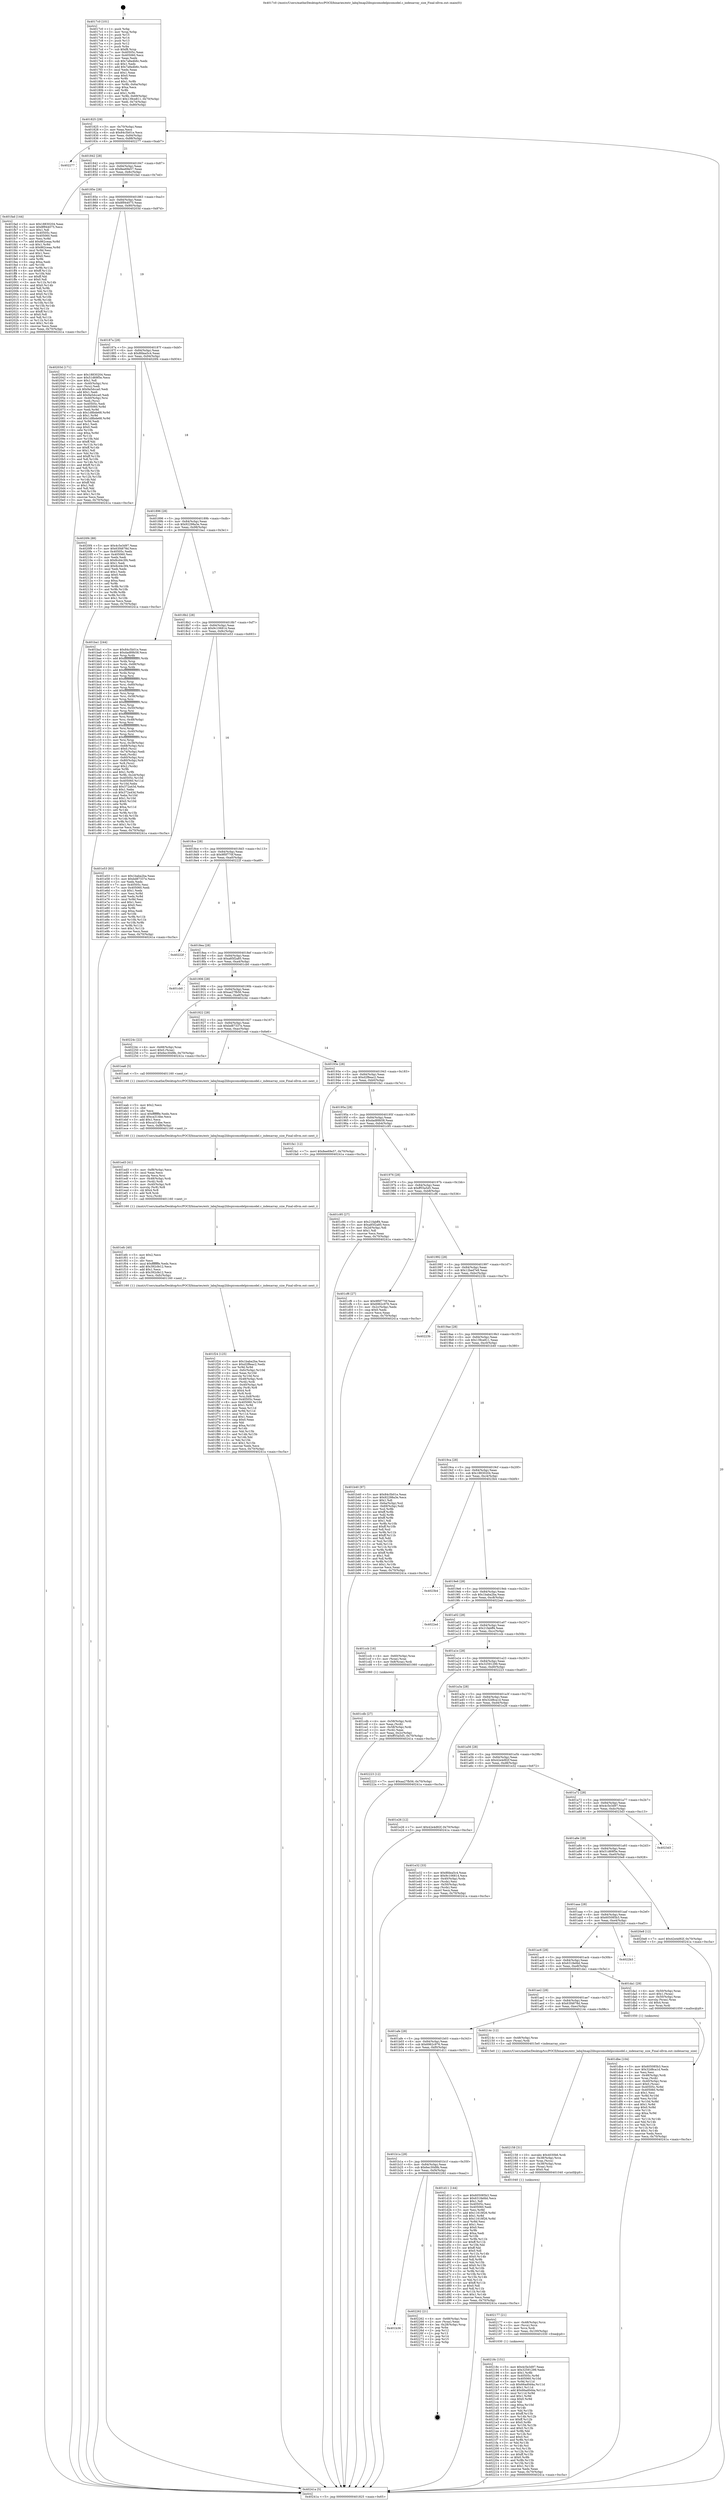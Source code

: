 digraph "0x4017c0" {
  label = "0x4017c0 (/mnt/c/Users/mathe/Desktop/tcc/POCII/binaries/extr_labq3map2libspicomodelpicomodel.c_indexarray_size_Final-ollvm.out::main(0))"
  labelloc = "t"
  node[shape=record]

  Entry [label="",width=0.3,height=0.3,shape=circle,fillcolor=black,style=filled]
  "0x401825" [label="{
     0x401825 [29]\l
     | [instrs]\l
     &nbsp;&nbsp;0x401825 \<+3\>: mov -0x70(%rbp),%eax\l
     &nbsp;&nbsp;0x401828 \<+2\>: mov %eax,%ecx\l
     &nbsp;&nbsp;0x40182a \<+6\>: sub $0x84c5b01e,%ecx\l
     &nbsp;&nbsp;0x401830 \<+6\>: mov %eax,-0x84(%rbp)\l
     &nbsp;&nbsp;0x401836 \<+6\>: mov %ecx,-0x88(%rbp)\l
     &nbsp;&nbsp;0x40183c \<+6\>: je 0000000000402277 \<main+0xab7\>\l
  }"]
  "0x402277" [label="{
     0x402277\l
  }", style=dashed]
  "0x401842" [label="{
     0x401842 [28]\l
     | [instrs]\l
     &nbsp;&nbsp;0x401842 \<+5\>: jmp 0000000000401847 \<main+0x87\>\l
     &nbsp;&nbsp;0x401847 \<+6\>: mov -0x84(%rbp),%eax\l
     &nbsp;&nbsp;0x40184d \<+5\>: sub $0x8ee69e57,%eax\l
     &nbsp;&nbsp;0x401852 \<+6\>: mov %eax,-0x8c(%rbp)\l
     &nbsp;&nbsp;0x401858 \<+6\>: je 0000000000401fad \<main+0x7ed\>\l
  }"]
  Exit [label="",width=0.3,height=0.3,shape=circle,fillcolor=black,style=filled,peripheries=2]
  "0x401fad" [label="{
     0x401fad [144]\l
     | [instrs]\l
     &nbsp;&nbsp;0x401fad \<+5\>: mov $0x18830204,%eax\l
     &nbsp;&nbsp;0x401fb2 \<+5\>: mov $0x8f944075,%ecx\l
     &nbsp;&nbsp;0x401fb7 \<+2\>: mov $0x1,%dl\l
     &nbsp;&nbsp;0x401fb9 \<+7\>: mov 0x40505c,%esi\l
     &nbsp;&nbsp;0x401fc0 \<+7\>: mov 0x405060,%edi\l
     &nbsp;&nbsp;0x401fc7 \<+3\>: mov %esi,%r8d\l
     &nbsp;&nbsp;0x401fca \<+7\>: add $0x862ceaa,%r8d\l
     &nbsp;&nbsp;0x401fd1 \<+4\>: sub $0x1,%r8d\l
     &nbsp;&nbsp;0x401fd5 \<+7\>: sub $0x862ceaa,%r8d\l
     &nbsp;&nbsp;0x401fdc \<+4\>: imul %r8d,%esi\l
     &nbsp;&nbsp;0x401fe0 \<+3\>: and $0x1,%esi\l
     &nbsp;&nbsp;0x401fe3 \<+3\>: cmp $0x0,%esi\l
     &nbsp;&nbsp;0x401fe6 \<+4\>: sete %r9b\l
     &nbsp;&nbsp;0x401fea \<+3\>: cmp $0xa,%edi\l
     &nbsp;&nbsp;0x401fed \<+4\>: setl %r10b\l
     &nbsp;&nbsp;0x401ff1 \<+3\>: mov %r9b,%r11b\l
     &nbsp;&nbsp;0x401ff4 \<+4\>: xor $0xff,%r11b\l
     &nbsp;&nbsp;0x401ff8 \<+3\>: mov %r10b,%bl\l
     &nbsp;&nbsp;0x401ffb \<+3\>: xor $0xff,%bl\l
     &nbsp;&nbsp;0x401ffe \<+3\>: xor $0x0,%dl\l
     &nbsp;&nbsp;0x402001 \<+3\>: mov %r11b,%r14b\l
     &nbsp;&nbsp;0x402004 \<+4\>: and $0x0,%r14b\l
     &nbsp;&nbsp;0x402008 \<+3\>: and %dl,%r9b\l
     &nbsp;&nbsp;0x40200b \<+3\>: mov %bl,%r15b\l
     &nbsp;&nbsp;0x40200e \<+4\>: and $0x0,%r15b\l
     &nbsp;&nbsp;0x402012 \<+3\>: and %dl,%r10b\l
     &nbsp;&nbsp;0x402015 \<+3\>: or %r9b,%r14b\l
     &nbsp;&nbsp;0x402018 \<+3\>: or %r10b,%r15b\l
     &nbsp;&nbsp;0x40201b \<+3\>: xor %r15b,%r14b\l
     &nbsp;&nbsp;0x40201e \<+3\>: or %bl,%r11b\l
     &nbsp;&nbsp;0x402021 \<+4\>: xor $0xff,%r11b\l
     &nbsp;&nbsp;0x402025 \<+3\>: or $0x0,%dl\l
     &nbsp;&nbsp;0x402028 \<+3\>: and %dl,%r11b\l
     &nbsp;&nbsp;0x40202b \<+3\>: or %r11b,%r14b\l
     &nbsp;&nbsp;0x40202e \<+4\>: test $0x1,%r14b\l
     &nbsp;&nbsp;0x402032 \<+3\>: cmovne %ecx,%eax\l
     &nbsp;&nbsp;0x402035 \<+3\>: mov %eax,-0x70(%rbp)\l
     &nbsp;&nbsp;0x402038 \<+5\>: jmp 000000000040241a \<main+0xc5a\>\l
  }"]
  "0x40185e" [label="{
     0x40185e [28]\l
     | [instrs]\l
     &nbsp;&nbsp;0x40185e \<+5\>: jmp 0000000000401863 \<main+0xa3\>\l
     &nbsp;&nbsp;0x401863 \<+6\>: mov -0x84(%rbp),%eax\l
     &nbsp;&nbsp;0x401869 \<+5\>: sub $0x8f944075,%eax\l
     &nbsp;&nbsp;0x40186e \<+6\>: mov %eax,-0x90(%rbp)\l
     &nbsp;&nbsp;0x401874 \<+6\>: je 000000000040203d \<main+0x87d\>\l
  }"]
  "0x401b36" [label="{
     0x401b36\l
  }", style=dashed]
  "0x40203d" [label="{
     0x40203d [171]\l
     | [instrs]\l
     &nbsp;&nbsp;0x40203d \<+5\>: mov $0x18830204,%eax\l
     &nbsp;&nbsp;0x402042 \<+5\>: mov $0x51d69f5e,%ecx\l
     &nbsp;&nbsp;0x402047 \<+2\>: mov $0x1,%dl\l
     &nbsp;&nbsp;0x402049 \<+4\>: mov -0x40(%rbp),%rsi\l
     &nbsp;&nbsp;0x40204d \<+2\>: mov (%rsi),%edi\l
     &nbsp;&nbsp;0x40204f \<+6\>: sub $0x9a5dcca0,%edi\l
     &nbsp;&nbsp;0x402055 \<+3\>: add $0x1,%edi\l
     &nbsp;&nbsp;0x402058 \<+6\>: add $0x9a5dcca0,%edi\l
     &nbsp;&nbsp;0x40205e \<+4\>: mov -0x40(%rbp),%rsi\l
     &nbsp;&nbsp;0x402062 \<+2\>: mov %edi,(%rsi)\l
     &nbsp;&nbsp;0x402064 \<+7\>: mov 0x40505c,%edi\l
     &nbsp;&nbsp;0x40206b \<+8\>: mov 0x405060,%r8d\l
     &nbsp;&nbsp;0x402073 \<+3\>: mov %edi,%r9d\l
     &nbsp;&nbsp;0x402076 \<+7\>: sub $0x1d8bde68,%r9d\l
     &nbsp;&nbsp;0x40207d \<+4\>: sub $0x1,%r9d\l
     &nbsp;&nbsp;0x402081 \<+7\>: add $0x1d8bde68,%r9d\l
     &nbsp;&nbsp;0x402088 \<+4\>: imul %r9d,%edi\l
     &nbsp;&nbsp;0x40208c \<+3\>: and $0x1,%edi\l
     &nbsp;&nbsp;0x40208f \<+3\>: cmp $0x0,%edi\l
     &nbsp;&nbsp;0x402092 \<+4\>: sete %r10b\l
     &nbsp;&nbsp;0x402096 \<+4\>: cmp $0xa,%r8d\l
     &nbsp;&nbsp;0x40209a \<+4\>: setl %r11b\l
     &nbsp;&nbsp;0x40209e \<+3\>: mov %r10b,%bl\l
     &nbsp;&nbsp;0x4020a1 \<+3\>: xor $0xff,%bl\l
     &nbsp;&nbsp;0x4020a4 \<+3\>: mov %r11b,%r14b\l
     &nbsp;&nbsp;0x4020a7 \<+4\>: xor $0xff,%r14b\l
     &nbsp;&nbsp;0x4020ab \<+3\>: xor $0x1,%dl\l
     &nbsp;&nbsp;0x4020ae \<+3\>: mov %bl,%r15b\l
     &nbsp;&nbsp;0x4020b1 \<+4\>: and $0xff,%r15b\l
     &nbsp;&nbsp;0x4020b5 \<+3\>: and %dl,%r10b\l
     &nbsp;&nbsp;0x4020b8 \<+3\>: mov %r14b,%r12b\l
     &nbsp;&nbsp;0x4020bb \<+4\>: and $0xff,%r12b\l
     &nbsp;&nbsp;0x4020bf \<+3\>: and %dl,%r11b\l
     &nbsp;&nbsp;0x4020c2 \<+3\>: or %r10b,%r15b\l
     &nbsp;&nbsp;0x4020c5 \<+3\>: or %r11b,%r12b\l
     &nbsp;&nbsp;0x4020c8 \<+3\>: xor %r12b,%r15b\l
     &nbsp;&nbsp;0x4020cb \<+3\>: or %r14b,%bl\l
     &nbsp;&nbsp;0x4020ce \<+3\>: xor $0xff,%bl\l
     &nbsp;&nbsp;0x4020d1 \<+3\>: or $0x1,%dl\l
     &nbsp;&nbsp;0x4020d4 \<+2\>: and %dl,%bl\l
     &nbsp;&nbsp;0x4020d6 \<+3\>: or %bl,%r15b\l
     &nbsp;&nbsp;0x4020d9 \<+4\>: test $0x1,%r15b\l
     &nbsp;&nbsp;0x4020dd \<+3\>: cmovne %ecx,%eax\l
     &nbsp;&nbsp;0x4020e0 \<+3\>: mov %eax,-0x70(%rbp)\l
     &nbsp;&nbsp;0x4020e3 \<+5\>: jmp 000000000040241a \<main+0xc5a\>\l
  }"]
  "0x40187a" [label="{
     0x40187a [28]\l
     | [instrs]\l
     &nbsp;&nbsp;0x40187a \<+5\>: jmp 000000000040187f \<main+0xbf\>\l
     &nbsp;&nbsp;0x40187f \<+6\>: mov -0x84(%rbp),%eax\l
     &nbsp;&nbsp;0x401885 \<+5\>: sub $0x8fdea5c4,%eax\l
     &nbsp;&nbsp;0x40188a \<+6\>: mov %eax,-0x94(%rbp)\l
     &nbsp;&nbsp;0x401890 \<+6\>: je 00000000004020f4 \<main+0x934\>\l
  }"]
  "0x402262" [label="{
     0x402262 [21]\l
     | [instrs]\l
     &nbsp;&nbsp;0x402262 \<+4\>: mov -0x68(%rbp),%rax\l
     &nbsp;&nbsp;0x402266 \<+2\>: mov (%rax),%eax\l
     &nbsp;&nbsp;0x402268 \<+4\>: lea -0x28(%rbp),%rsp\l
     &nbsp;&nbsp;0x40226c \<+1\>: pop %rbx\l
     &nbsp;&nbsp;0x40226d \<+2\>: pop %r12\l
     &nbsp;&nbsp;0x40226f \<+2\>: pop %r13\l
     &nbsp;&nbsp;0x402271 \<+2\>: pop %r14\l
     &nbsp;&nbsp;0x402273 \<+2\>: pop %r15\l
     &nbsp;&nbsp;0x402275 \<+1\>: pop %rbp\l
     &nbsp;&nbsp;0x402276 \<+1\>: ret\l
  }"]
  "0x4020f4" [label="{
     0x4020f4 [88]\l
     | [instrs]\l
     &nbsp;&nbsp;0x4020f4 \<+5\>: mov $0x4c5e3d97,%eax\l
     &nbsp;&nbsp;0x4020f9 \<+5\>: mov $0x63f4878d,%ecx\l
     &nbsp;&nbsp;0x4020fe \<+7\>: mov 0x40505c,%edx\l
     &nbsp;&nbsp;0x402105 \<+7\>: mov 0x405060,%esi\l
     &nbsp;&nbsp;0x40210c \<+2\>: mov %edx,%edi\l
     &nbsp;&nbsp;0x40210e \<+6\>: sub $0x8cd4c3f4,%edi\l
     &nbsp;&nbsp;0x402114 \<+3\>: sub $0x1,%edi\l
     &nbsp;&nbsp;0x402117 \<+6\>: add $0x8cd4c3f4,%edi\l
     &nbsp;&nbsp;0x40211d \<+3\>: imul %edi,%edx\l
     &nbsp;&nbsp;0x402120 \<+3\>: and $0x1,%edx\l
     &nbsp;&nbsp;0x402123 \<+3\>: cmp $0x0,%edx\l
     &nbsp;&nbsp;0x402126 \<+4\>: sete %r8b\l
     &nbsp;&nbsp;0x40212a \<+3\>: cmp $0xa,%esi\l
     &nbsp;&nbsp;0x40212d \<+4\>: setl %r9b\l
     &nbsp;&nbsp;0x402131 \<+3\>: mov %r8b,%r10b\l
     &nbsp;&nbsp;0x402134 \<+3\>: and %r9b,%r10b\l
     &nbsp;&nbsp;0x402137 \<+3\>: xor %r9b,%r8b\l
     &nbsp;&nbsp;0x40213a \<+3\>: or %r8b,%r10b\l
     &nbsp;&nbsp;0x40213d \<+4\>: test $0x1,%r10b\l
     &nbsp;&nbsp;0x402141 \<+3\>: cmovne %ecx,%eax\l
     &nbsp;&nbsp;0x402144 \<+3\>: mov %eax,-0x70(%rbp)\l
     &nbsp;&nbsp;0x402147 \<+5\>: jmp 000000000040241a \<main+0xc5a\>\l
  }"]
  "0x401896" [label="{
     0x401896 [28]\l
     | [instrs]\l
     &nbsp;&nbsp;0x401896 \<+5\>: jmp 000000000040189b \<main+0xdb\>\l
     &nbsp;&nbsp;0x40189b \<+6\>: mov -0x84(%rbp),%eax\l
     &nbsp;&nbsp;0x4018a1 \<+5\>: sub $0x92298a3e,%eax\l
     &nbsp;&nbsp;0x4018a6 \<+6\>: mov %eax,-0x98(%rbp)\l
     &nbsp;&nbsp;0x4018ac \<+6\>: je 0000000000401ba1 \<main+0x3e1\>\l
  }"]
  "0x40218c" [label="{
     0x40218c [151]\l
     | [instrs]\l
     &nbsp;&nbsp;0x40218c \<+5\>: mov $0x4c5e3d97,%eax\l
     &nbsp;&nbsp;0x402191 \<+5\>: mov $0x32591299,%edx\l
     &nbsp;&nbsp;0x402196 \<+3\>: mov $0x1,%r8b\l
     &nbsp;&nbsp;0x402199 \<+8\>: mov 0x40505c,%r9d\l
     &nbsp;&nbsp;0x4021a1 \<+8\>: mov 0x405060,%r10d\l
     &nbsp;&nbsp;0x4021a9 \<+3\>: mov %r9d,%r11d\l
     &nbsp;&nbsp;0x4021ac \<+7\>: sub $0x66ad0d4a,%r11d\l
     &nbsp;&nbsp;0x4021b3 \<+4\>: sub $0x1,%r11d\l
     &nbsp;&nbsp;0x4021b7 \<+7\>: add $0x66ad0d4a,%r11d\l
     &nbsp;&nbsp;0x4021be \<+4\>: imul %r11d,%r9d\l
     &nbsp;&nbsp;0x4021c2 \<+4\>: and $0x1,%r9d\l
     &nbsp;&nbsp;0x4021c6 \<+4\>: cmp $0x0,%r9d\l
     &nbsp;&nbsp;0x4021ca \<+3\>: sete %bl\l
     &nbsp;&nbsp;0x4021cd \<+4\>: cmp $0xa,%r10d\l
     &nbsp;&nbsp;0x4021d1 \<+4\>: setl %r14b\l
     &nbsp;&nbsp;0x4021d5 \<+3\>: mov %bl,%r15b\l
     &nbsp;&nbsp;0x4021d8 \<+4\>: xor $0xff,%r15b\l
     &nbsp;&nbsp;0x4021dc \<+3\>: mov %r14b,%r12b\l
     &nbsp;&nbsp;0x4021df \<+4\>: xor $0xff,%r12b\l
     &nbsp;&nbsp;0x4021e3 \<+4\>: xor $0x0,%r8b\l
     &nbsp;&nbsp;0x4021e7 \<+3\>: mov %r15b,%r13b\l
     &nbsp;&nbsp;0x4021ea \<+4\>: and $0x0,%r13b\l
     &nbsp;&nbsp;0x4021ee \<+3\>: and %r8b,%bl\l
     &nbsp;&nbsp;0x4021f1 \<+3\>: mov %r12b,%cl\l
     &nbsp;&nbsp;0x4021f4 \<+3\>: and $0x0,%cl\l
     &nbsp;&nbsp;0x4021f7 \<+3\>: and %r8b,%r14b\l
     &nbsp;&nbsp;0x4021fa \<+3\>: or %bl,%r13b\l
     &nbsp;&nbsp;0x4021fd \<+3\>: or %r14b,%cl\l
     &nbsp;&nbsp;0x402200 \<+3\>: xor %cl,%r13b\l
     &nbsp;&nbsp;0x402203 \<+3\>: or %r12b,%r15b\l
     &nbsp;&nbsp;0x402206 \<+4\>: xor $0xff,%r15b\l
     &nbsp;&nbsp;0x40220a \<+4\>: or $0x0,%r8b\l
     &nbsp;&nbsp;0x40220e \<+3\>: and %r8b,%r15b\l
     &nbsp;&nbsp;0x402211 \<+3\>: or %r15b,%r13b\l
     &nbsp;&nbsp;0x402214 \<+4\>: test $0x1,%r13b\l
     &nbsp;&nbsp;0x402218 \<+3\>: cmovne %edx,%eax\l
     &nbsp;&nbsp;0x40221b \<+3\>: mov %eax,-0x70(%rbp)\l
     &nbsp;&nbsp;0x40221e \<+5\>: jmp 000000000040241a \<main+0xc5a\>\l
  }"]
  "0x401ba1" [label="{
     0x401ba1 [244]\l
     | [instrs]\l
     &nbsp;&nbsp;0x401ba1 \<+5\>: mov $0x84c5b01e,%eax\l
     &nbsp;&nbsp;0x401ba6 \<+5\>: mov $0xdad89b58,%ecx\l
     &nbsp;&nbsp;0x401bab \<+3\>: mov %rsp,%rdx\l
     &nbsp;&nbsp;0x401bae \<+4\>: add $0xfffffffffffffff0,%rdx\l
     &nbsp;&nbsp;0x401bb2 \<+3\>: mov %rdx,%rsp\l
     &nbsp;&nbsp;0x401bb5 \<+4\>: mov %rdx,-0x68(%rbp)\l
     &nbsp;&nbsp;0x401bb9 \<+3\>: mov %rsp,%rdx\l
     &nbsp;&nbsp;0x401bbc \<+4\>: add $0xfffffffffffffff0,%rdx\l
     &nbsp;&nbsp;0x401bc0 \<+3\>: mov %rdx,%rsp\l
     &nbsp;&nbsp;0x401bc3 \<+3\>: mov %rsp,%rsi\l
     &nbsp;&nbsp;0x401bc6 \<+4\>: add $0xfffffffffffffff0,%rsi\l
     &nbsp;&nbsp;0x401bca \<+3\>: mov %rsi,%rsp\l
     &nbsp;&nbsp;0x401bcd \<+4\>: mov %rsi,-0x60(%rbp)\l
     &nbsp;&nbsp;0x401bd1 \<+3\>: mov %rsp,%rsi\l
     &nbsp;&nbsp;0x401bd4 \<+4\>: add $0xfffffffffffffff0,%rsi\l
     &nbsp;&nbsp;0x401bd8 \<+3\>: mov %rsi,%rsp\l
     &nbsp;&nbsp;0x401bdb \<+4\>: mov %rsi,-0x58(%rbp)\l
     &nbsp;&nbsp;0x401bdf \<+3\>: mov %rsp,%rsi\l
     &nbsp;&nbsp;0x401be2 \<+4\>: add $0xfffffffffffffff0,%rsi\l
     &nbsp;&nbsp;0x401be6 \<+3\>: mov %rsi,%rsp\l
     &nbsp;&nbsp;0x401be9 \<+4\>: mov %rsi,-0x50(%rbp)\l
     &nbsp;&nbsp;0x401bed \<+3\>: mov %rsp,%rsi\l
     &nbsp;&nbsp;0x401bf0 \<+4\>: add $0xfffffffffffffff0,%rsi\l
     &nbsp;&nbsp;0x401bf4 \<+3\>: mov %rsi,%rsp\l
     &nbsp;&nbsp;0x401bf7 \<+4\>: mov %rsi,-0x48(%rbp)\l
     &nbsp;&nbsp;0x401bfb \<+3\>: mov %rsp,%rsi\l
     &nbsp;&nbsp;0x401bfe \<+4\>: add $0xfffffffffffffff0,%rsi\l
     &nbsp;&nbsp;0x401c02 \<+3\>: mov %rsi,%rsp\l
     &nbsp;&nbsp;0x401c05 \<+4\>: mov %rsi,-0x40(%rbp)\l
     &nbsp;&nbsp;0x401c09 \<+3\>: mov %rsp,%rsi\l
     &nbsp;&nbsp;0x401c0c \<+4\>: add $0xfffffffffffffff0,%rsi\l
     &nbsp;&nbsp;0x401c10 \<+3\>: mov %rsi,%rsp\l
     &nbsp;&nbsp;0x401c13 \<+4\>: mov %rsi,-0x38(%rbp)\l
     &nbsp;&nbsp;0x401c17 \<+4\>: mov -0x68(%rbp),%rsi\l
     &nbsp;&nbsp;0x401c1b \<+6\>: movl $0x0,(%rsi)\l
     &nbsp;&nbsp;0x401c21 \<+3\>: mov -0x74(%rbp),%edi\l
     &nbsp;&nbsp;0x401c24 \<+2\>: mov %edi,(%rdx)\l
     &nbsp;&nbsp;0x401c26 \<+4\>: mov -0x60(%rbp),%rsi\l
     &nbsp;&nbsp;0x401c2a \<+4\>: mov -0x80(%rbp),%r8\l
     &nbsp;&nbsp;0x401c2e \<+3\>: mov %r8,(%rsi)\l
     &nbsp;&nbsp;0x401c31 \<+3\>: cmpl $0x2,(%rdx)\l
     &nbsp;&nbsp;0x401c34 \<+4\>: setne %r9b\l
     &nbsp;&nbsp;0x401c38 \<+4\>: and $0x1,%r9b\l
     &nbsp;&nbsp;0x401c3c \<+4\>: mov %r9b,-0x2d(%rbp)\l
     &nbsp;&nbsp;0x401c40 \<+8\>: mov 0x40505c,%r10d\l
     &nbsp;&nbsp;0x401c48 \<+8\>: mov 0x405060,%r11d\l
     &nbsp;&nbsp;0x401c50 \<+3\>: mov %r10d,%ebx\l
     &nbsp;&nbsp;0x401c53 \<+6\>: add $0x372a43d,%ebx\l
     &nbsp;&nbsp;0x401c59 \<+3\>: sub $0x1,%ebx\l
     &nbsp;&nbsp;0x401c5c \<+6\>: sub $0x372a43d,%ebx\l
     &nbsp;&nbsp;0x401c62 \<+4\>: imul %ebx,%r10d\l
     &nbsp;&nbsp;0x401c66 \<+4\>: and $0x1,%r10d\l
     &nbsp;&nbsp;0x401c6a \<+4\>: cmp $0x0,%r10d\l
     &nbsp;&nbsp;0x401c6e \<+4\>: sete %r9b\l
     &nbsp;&nbsp;0x401c72 \<+4\>: cmp $0xa,%r11d\l
     &nbsp;&nbsp;0x401c76 \<+4\>: setl %r14b\l
     &nbsp;&nbsp;0x401c7a \<+3\>: mov %r9b,%r15b\l
     &nbsp;&nbsp;0x401c7d \<+3\>: and %r14b,%r15b\l
     &nbsp;&nbsp;0x401c80 \<+3\>: xor %r14b,%r9b\l
     &nbsp;&nbsp;0x401c83 \<+3\>: or %r9b,%r15b\l
     &nbsp;&nbsp;0x401c86 \<+4\>: test $0x1,%r15b\l
     &nbsp;&nbsp;0x401c8a \<+3\>: cmovne %ecx,%eax\l
     &nbsp;&nbsp;0x401c8d \<+3\>: mov %eax,-0x70(%rbp)\l
     &nbsp;&nbsp;0x401c90 \<+5\>: jmp 000000000040241a \<main+0xc5a\>\l
  }"]
  "0x4018b2" [label="{
     0x4018b2 [28]\l
     | [instrs]\l
     &nbsp;&nbsp;0x4018b2 \<+5\>: jmp 00000000004018b7 \<main+0xf7\>\l
     &nbsp;&nbsp;0x4018b7 \<+6\>: mov -0x84(%rbp),%eax\l
     &nbsp;&nbsp;0x4018bd \<+5\>: sub $0x9c106814,%eax\l
     &nbsp;&nbsp;0x4018c2 \<+6\>: mov %eax,-0x9c(%rbp)\l
     &nbsp;&nbsp;0x4018c8 \<+6\>: je 0000000000401e53 \<main+0x693\>\l
  }"]
  "0x402177" [label="{
     0x402177 [21]\l
     | [instrs]\l
     &nbsp;&nbsp;0x402177 \<+4\>: mov -0x48(%rbp),%rcx\l
     &nbsp;&nbsp;0x40217b \<+3\>: mov (%rcx),%rcx\l
     &nbsp;&nbsp;0x40217e \<+3\>: mov %rcx,%rdi\l
     &nbsp;&nbsp;0x402181 \<+6\>: mov %eax,-0x100(%rbp)\l
     &nbsp;&nbsp;0x402187 \<+5\>: call 0000000000401030 \<free@plt\>\l
     | [calls]\l
     &nbsp;&nbsp;0x401030 \{1\} (unknown)\l
  }"]
  "0x401e53" [label="{
     0x401e53 [83]\l
     | [instrs]\l
     &nbsp;&nbsp;0x401e53 \<+5\>: mov $0x1baba2ba,%eax\l
     &nbsp;&nbsp;0x401e58 \<+5\>: mov $0xbd87337e,%ecx\l
     &nbsp;&nbsp;0x401e5d \<+2\>: xor %edx,%edx\l
     &nbsp;&nbsp;0x401e5f \<+7\>: mov 0x40505c,%esi\l
     &nbsp;&nbsp;0x401e66 \<+7\>: mov 0x405060,%edi\l
     &nbsp;&nbsp;0x401e6d \<+3\>: sub $0x1,%edx\l
     &nbsp;&nbsp;0x401e70 \<+3\>: mov %esi,%r8d\l
     &nbsp;&nbsp;0x401e73 \<+3\>: add %edx,%r8d\l
     &nbsp;&nbsp;0x401e76 \<+4\>: imul %r8d,%esi\l
     &nbsp;&nbsp;0x401e7a \<+3\>: and $0x1,%esi\l
     &nbsp;&nbsp;0x401e7d \<+3\>: cmp $0x0,%esi\l
     &nbsp;&nbsp;0x401e80 \<+4\>: sete %r9b\l
     &nbsp;&nbsp;0x401e84 \<+3\>: cmp $0xa,%edi\l
     &nbsp;&nbsp;0x401e87 \<+4\>: setl %r10b\l
     &nbsp;&nbsp;0x401e8b \<+3\>: mov %r9b,%r11b\l
     &nbsp;&nbsp;0x401e8e \<+3\>: and %r10b,%r11b\l
     &nbsp;&nbsp;0x401e91 \<+3\>: xor %r10b,%r9b\l
     &nbsp;&nbsp;0x401e94 \<+3\>: or %r9b,%r11b\l
     &nbsp;&nbsp;0x401e97 \<+4\>: test $0x1,%r11b\l
     &nbsp;&nbsp;0x401e9b \<+3\>: cmovne %ecx,%eax\l
     &nbsp;&nbsp;0x401e9e \<+3\>: mov %eax,-0x70(%rbp)\l
     &nbsp;&nbsp;0x401ea1 \<+5\>: jmp 000000000040241a \<main+0xc5a\>\l
  }"]
  "0x4018ce" [label="{
     0x4018ce [28]\l
     | [instrs]\l
     &nbsp;&nbsp;0x4018ce \<+5\>: jmp 00000000004018d3 \<main+0x113\>\l
     &nbsp;&nbsp;0x4018d3 \<+6\>: mov -0x84(%rbp),%eax\l
     &nbsp;&nbsp;0x4018d9 \<+5\>: sub $0x9f0f770f,%eax\l
     &nbsp;&nbsp;0x4018de \<+6\>: mov %eax,-0xa0(%rbp)\l
     &nbsp;&nbsp;0x4018e4 \<+6\>: je 000000000040222f \<main+0xa6f\>\l
  }"]
  "0x402158" [label="{
     0x402158 [31]\l
     | [instrs]\l
     &nbsp;&nbsp;0x402158 \<+10\>: movabs $0x4030b6,%rdi\l
     &nbsp;&nbsp;0x402162 \<+4\>: mov -0x38(%rbp),%rcx\l
     &nbsp;&nbsp;0x402166 \<+3\>: mov %rax,(%rcx)\l
     &nbsp;&nbsp;0x402169 \<+4\>: mov -0x38(%rbp),%rax\l
     &nbsp;&nbsp;0x40216d \<+3\>: mov (%rax),%rsi\l
     &nbsp;&nbsp;0x402170 \<+2\>: mov $0x0,%al\l
     &nbsp;&nbsp;0x402172 \<+5\>: call 0000000000401040 \<printf@plt\>\l
     | [calls]\l
     &nbsp;&nbsp;0x401040 \{1\} (unknown)\l
  }"]
  "0x40222f" [label="{
     0x40222f\l
  }", style=dashed]
  "0x4018ea" [label="{
     0x4018ea [28]\l
     | [instrs]\l
     &nbsp;&nbsp;0x4018ea \<+5\>: jmp 00000000004018ef \<main+0x12f\>\l
     &nbsp;&nbsp;0x4018ef \<+6\>: mov -0x84(%rbp),%eax\l
     &nbsp;&nbsp;0x4018f5 \<+5\>: sub $0xa85f2a85,%eax\l
     &nbsp;&nbsp;0x4018fa \<+6\>: mov %eax,-0xa4(%rbp)\l
     &nbsp;&nbsp;0x401900 \<+6\>: je 0000000000401cb0 \<main+0x4f0\>\l
  }"]
  "0x401f24" [label="{
     0x401f24 [125]\l
     | [instrs]\l
     &nbsp;&nbsp;0x401f24 \<+5\>: mov $0x1baba2ba,%ecx\l
     &nbsp;&nbsp;0x401f29 \<+5\>: mov $0xd2f8eac2,%edx\l
     &nbsp;&nbsp;0x401f2e \<+3\>: xor %r9d,%r9d\l
     &nbsp;&nbsp;0x401f31 \<+7\>: mov -0xfc(%rbp),%r10d\l
     &nbsp;&nbsp;0x401f38 \<+4\>: imul %eax,%r10d\l
     &nbsp;&nbsp;0x401f3c \<+3\>: movslq %r10d,%rsi\l
     &nbsp;&nbsp;0x401f3f \<+4\>: mov -0x48(%rbp),%rdi\l
     &nbsp;&nbsp;0x401f43 \<+3\>: mov (%rdi),%rdi\l
     &nbsp;&nbsp;0x401f46 \<+4\>: mov -0x40(%rbp),%r8\l
     &nbsp;&nbsp;0x401f4a \<+3\>: movslq (%r8),%r8\l
     &nbsp;&nbsp;0x401f4d \<+4\>: shl $0x4,%r8\l
     &nbsp;&nbsp;0x401f51 \<+3\>: add %r8,%rdi\l
     &nbsp;&nbsp;0x401f54 \<+4\>: mov %rsi,0x8(%rdi)\l
     &nbsp;&nbsp;0x401f58 \<+7\>: mov 0x40505c,%eax\l
     &nbsp;&nbsp;0x401f5f \<+8\>: mov 0x405060,%r10d\l
     &nbsp;&nbsp;0x401f67 \<+4\>: sub $0x1,%r9d\l
     &nbsp;&nbsp;0x401f6b \<+3\>: mov %eax,%r11d\l
     &nbsp;&nbsp;0x401f6e \<+3\>: add %r9d,%r11d\l
     &nbsp;&nbsp;0x401f71 \<+4\>: imul %r11d,%eax\l
     &nbsp;&nbsp;0x401f75 \<+3\>: and $0x1,%eax\l
     &nbsp;&nbsp;0x401f78 \<+3\>: cmp $0x0,%eax\l
     &nbsp;&nbsp;0x401f7b \<+3\>: sete %bl\l
     &nbsp;&nbsp;0x401f7e \<+4\>: cmp $0xa,%r10d\l
     &nbsp;&nbsp;0x401f82 \<+4\>: setl %r14b\l
     &nbsp;&nbsp;0x401f86 \<+3\>: mov %bl,%r15b\l
     &nbsp;&nbsp;0x401f89 \<+3\>: and %r14b,%r15b\l
     &nbsp;&nbsp;0x401f8c \<+3\>: xor %r14b,%bl\l
     &nbsp;&nbsp;0x401f8f \<+3\>: or %bl,%r15b\l
     &nbsp;&nbsp;0x401f92 \<+4\>: test $0x1,%r15b\l
     &nbsp;&nbsp;0x401f96 \<+3\>: cmovne %edx,%ecx\l
     &nbsp;&nbsp;0x401f99 \<+3\>: mov %ecx,-0x70(%rbp)\l
     &nbsp;&nbsp;0x401f9c \<+5\>: jmp 000000000040241a \<main+0xc5a\>\l
  }"]
  "0x401cb0" [label="{
     0x401cb0\l
  }", style=dashed]
  "0x401906" [label="{
     0x401906 [28]\l
     | [instrs]\l
     &nbsp;&nbsp;0x401906 \<+5\>: jmp 000000000040190b \<main+0x14b\>\l
     &nbsp;&nbsp;0x40190b \<+6\>: mov -0x84(%rbp),%eax\l
     &nbsp;&nbsp;0x401911 \<+5\>: sub $0xaa27fb56,%eax\l
     &nbsp;&nbsp;0x401916 \<+6\>: mov %eax,-0xa8(%rbp)\l
     &nbsp;&nbsp;0x40191c \<+6\>: je 000000000040224c \<main+0xa8c\>\l
  }"]
  "0x401efc" [label="{
     0x401efc [40]\l
     | [instrs]\l
     &nbsp;&nbsp;0x401efc \<+5\>: mov $0x2,%ecx\l
     &nbsp;&nbsp;0x401f01 \<+1\>: cltd\l
     &nbsp;&nbsp;0x401f02 \<+2\>: idiv %ecx\l
     &nbsp;&nbsp;0x401f04 \<+6\>: imul $0xfffffffe,%edx,%ecx\l
     &nbsp;&nbsp;0x401f0a \<+6\>: add $0x392cfe12,%ecx\l
     &nbsp;&nbsp;0x401f10 \<+3\>: add $0x1,%ecx\l
     &nbsp;&nbsp;0x401f13 \<+6\>: sub $0x392cfe12,%ecx\l
     &nbsp;&nbsp;0x401f19 \<+6\>: mov %ecx,-0xfc(%rbp)\l
     &nbsp;&nbsp;0x401f1f \<+5\>: call 0000000000401160 \<next_i\>\l
     | [calls]\l
     &nbsp;&nbsp;0x401160 \{1\} (/mnt/c/Users/mathe/Desktop/tcc/POCII/binaries/extr_labq3map2libspicomodelpicomodel.c_indexarray_size_Final-ollvm.out::next_i)\l
  }"]
  "0x40224c" [label="{
     0x40224c [22]\l
     | [instrs]\l
     &nbsp;&nbsp;0x40224c \<+4\>: mov -0x68(%rbp),%rax\l
     &nbsp;&nbsp;0x402250 \<+6\>: movl $0x0,(%rax)\l
     &nbsp;&nbsp;0x402256 \<+7\>: movl $0x6ec30d9b,-0x70(%rbp)\l
     &nbsp;&nbsp;0x40225d \<+5\>: jmp 000000000040241a \<main+0xc5a\>\l
  }"]
  "0x401922" [label="{
     0x401922 [28]\l
     | [instrs]\l
     &nbsp;&nbsp;0x401922 \<+5\>: jmp 0000000000401927 \<main+0x167\>\l
     &nbsp;&nbsp;0x401927 \<+6\>: mov -0x84(%rbp),%eax\l
     &nbsp;&nbsp;0x40192d \<+5\>: sub $0xbd87337e,%eax\l
     &nbsp;&nbsp;0x401932 \<+6\>: mov %eax,-0xac(%rbp)\l
     &nbsp;&nbsp;0x401938 \<+6\>: je 0000000000401ea6 \<main+0x6e6\>\l
  }"]
  "0x401ed3" [label="{
     0x401ed3 [41]\l
     | [instrs]\l
     &nbsp;&nbsp;0x401ed3 \<+6\>: mov -0xf8(%rbp),%ecx\l
     &nbsp;&nbsp;0x401ed9 \<+3\>: imul %eax,%ecx\l
     &nbsp;&nbsp;0x401edc \<+3\>: movslq %ecx,%rsi\l
     &nbsp;&nbsp;0x401edf \<+4\>: mov -0x48(%rbp),%rdi\l
     &nbsp;&nbsp;0x401ee3 \<+3\>: mov (%rdi),%rdi\l
     &nbsp;&nbsp;0x401ee6 \<+4\>: mov -0x40(%rbp),%r8\l
     &nbsp;&nbsp;0x401eea \<+3\>: movslq (%r8),%r8\l
     &nbsp;&nbsp;0x401eed \<+4\>: shl $0x4,%r8\l
     &nbsp;&nbsp;0x401ef1 \<+3\>: add %r8,%rdi\l
     &nbsp;&nbsp;0x401ef4 \<+3\>: mov %rsi,(%rdi)\l
     &nbsp;&nbsp;0x401ef7 \<+5\>: call 0000000000401160 \<next_i\>\l
     | [calls]\l
     &nbsp;&nbsp;0x401160 \{1\} (/mnt/c/Users/mathe/Desktop/tcc/POCII/binaries/extr_labq3map2libspicomodelpicomodel.c_indexarray_size_Final-ollvm.out::next_i)\l
  }"]
  "0x401ea6" [label="{
     0x401ea6 [5]\l
     | [instrs]\l
     &nbsp;&nbsp;0x401ea6 \<+5\>: call 0000000000401160 \<next_i\>\l
     | [calls]\l
     &nbsp;&nbsp;0x401160 \{1\} (/mnt/c/Users/mathe/Desktop/tcc/POCII/binaries/extr_labq3map2libspicomodelpicomodel.c_indexarray_size_Final-ollvm.out::next_i)\l
  }"]
  "0x40193e" [label="{
     0x40193e [28]\l
     | [instrs]\l
     &nbsp;&nbsp;0x40193e \<+5\>: jmp 0000000000401943 \<main+0x183\>\l
     &nbsp;&nbsp;0x401943 \<+6\>: mov -0x84(%rbp),%eax\l
     &nbsp;&nbsp;0x401949 \<+5\>: sub $0xd2f8eac2,%eax\l
     &nbsp;&nbsp;0x40194e \<+6\>: mov %eax,-0xb0(%rbp)\l
     &nbsp;&nbsp;0x401954 \<+6\>: je 0000000000401fa1 \<main+0x7e1\>\l
  }"]
  "0x401eab" [label="{
     0x401eab [40]\l
     | [instrs]\l
     &nbsp;&nbsp;0x401eab \<+5\>: mov $0x2,%ecx\l
     &nbsp;&nbsp;0x401eb0 \<+1\>: cltd\l
     &nbsp;&nbsp;0x401eb1 \<+2\>: idiv %ecx\l
     &nbsp;&nbsp;0x401eb3 \<+6\>: imul $0xfffffffe,%edx,%ecx\l
     &nbsp;&nbsp;0x401eb9 \<+6\>: add $0xca314be,%ecx\l
     &nbsp;&nbsp;0x401ebf \<+3\>: add $0x1,%ecx\l
     &nbsp;&nbsp;0x401ec2 \<+6\>: sub $0xca314be,%ecx\l
     &nbsp;&nbsp;0x401ec8 \<+6\>: mov %ecx,-0xf8(%rbp)\l
     &nbsp;&nbsp;0x401ece \<+5\>: call 0000000000401160 \<next_i\>\l
     | [calls]\l
     &nbsp;&nbsp;0x401160 \{1\} (/mnt/c/Users/mathe/Desktop/tcc/POCII/binaries/extr_labq3map2libspicomodelpicomodel.c_indexarray_size_Final-ollvm.out::next_i)\l
  }"]
  "0x401fa1" [label="{
     0x401fa1 [12]\l
     | [instrs]\l
     &nbsp;&nbsp;0x401fa1 \<+7\>: movl $0x8ee69e57,-0x70(%rbp)\l
     &nbsp;&nbsp;0x401fa8 \<+5\>: jmp 000000000040241a \<main+0xc5a\>\l
  }"]
  "0x40195a" [label="{
     0x40195a [28]\l
     | [instrs]\l
     &nbsp;&nbsp;0x40195a \<+5\>: jmp 000000000040195f \<main+0x19f\>\l
     &nbsp;&nbsp;0x40195f \<+6\>: mov -0x84(%rbp),%eax\l
     &nbsp;&nbsp;0x401965 \<+5\>: sub $0xdad89b58,%eax\l
     &nbsp;&nbsp;0x40196a \<+6\>: mov %eax,-0xb4(%rbp)\l
     &nbsp;&nbsp;0x401970 \<+6\>: je 0000000000401c95 \<main+0x4d5\>\l
  }"]
  "0x401dbe" [label="{
     0x401dbe [104]\l
     | [instrs]\l
     &nbsp;&nbsp;0x401dbe \<+5\>: mov $0x605085b3,%ecx\l
     &nbsp;&nbsp;0x401dc3 \<+5\>: mov $0x32d8ca1d,%edx\l
     &nbsp;&nbsp;0x401dc8 \<+2\>: xor %esi,%esi\l
     &nbsp;&nbsp;0x401dca \<+4\>: mov -0x48(%rbp),%rdi\l
     &nbsp;&nbsp;0x401dce \<+3\>: mov %rax,(%rdi)\l
     &nbsp;&nbsp;0x401dd1 \<+4\>: mov -0x40(%rbp),%rax\l
     &nbsp;&nbsp;0x401dd5 \<+6\>: movl $0x0,(%rax)\l
     &nbsp;&nbsp;0x401ddb \<+8\>: mov 0x40505c,%r8d\l
     &nbsp;&nbsp;0x401de3 \<+8\>: mov 0x405060,%r9d\l
     &nbsp;&nbsp;0x401deb \<+3\>: sub $0x1,%esi\l
     &nbsp;&nbsp;0x401dee \<+3\>: mov %r8d,%r10d\l
     &nbsp;&nbsp;0x401df1 \<+3\>: add %esi,%r10d\l
     &nbsp;&nbsp;0x401df4 \<+4\>: imul %r10d,%r8d\l
     &nbsp;&nbsp;0x401df8 \<+4\>: and $0x1,%r8d\l
     &nbsp;&nbsp;0x401dfc \<+4\>: cmp $0x0,%r8d\l
     &nbsp;&nbsp;0x401e00 \<+4\>: sete %r11b\l
     &nbsp;&nbsp;0x401e04 \<+4\>: cmp $0xa,%r9d\l
     &nbsp;&nbsp;0x401e08 \<+3\>: setl %bl\l
     &nbsp;&nbsp;0x401e0b \<+3\>: mov %r11b,%r14b\l
     &nbsp;&nbsp;0x401e0e \<+3\>: and %bl,%r14b\l
     &nbsp;&nbsp;0x401e11 \<+3\>: xor %bl,%r11b\l
     &nbsp;&nbsp;0x401e14 \<+3\>: or %r11b,%r14b\l
     &nbsp;&nbsp;0x401e17 \<+4\>: test $0x1,%r14b\l
     &nbsp;&nbsp;0x401e1b \<+3\>: cmovne %edx,%ecx\l
     &nbsp;&nbsp;0x401e1e \<+3\>: mov %ecx,-0x70(%rbp)\l
     &nbsp;&nbsp;0x401e21 \<+5\>: jmp 000000000040241a \<main+0xc5a\>\l
  }"]
  "0x401c95" [label="{
     0x401c95 [27]\l
     | [instrs]\l
     &nbsp;&nbsp;0x401c95 \<+5\>: mov $0x21fabff4,%eax\l
     &nbsp;&nbsp;0x401c9a \<+5\>: mov $0xa85f2a85,%ecx\l
     &nbsp;&nbsp;0x401c9f \<+3\>: mov -0x2d(%rbp),%dl\l
     &nbsp;&nbsp;0x401ca2 \<+3\>: test $0x1,%dl\l
     &nbsp;&nbsp;0x401ca5 \<+3\>: cmovne %ecx,%eax\l
     &nbsp;&nbsp;0x401ca8 \<+3\>: mov %eax,-0x70(%rbp)\l
     &nbsp;&nbsp;0x401cab \<+5\>: jmp 000000000040241a \<main+0xc5a\>\l
  }"]
  "0x401976" [label="{
     0x401976 [28]\l
     | [instrs]\l
     &nbsp;&nbsp;0x401976 \<+5\>: jmp 000000000040197b \<main+0x1bb\>\l
     &nbsp;&nbsp;0x40197b \<+6\>: mov -0x84(%rbp),%eax\l
     &nbsp;&nbsp;0x401981 \<+5\>: sub $0xff55a5d5,%eax\l
     &nbsp;&nbsp;0x401986 \<+6\>: mov %eax,-0xb8(%rbp)\l
     &nbsp;&nbsp;0x40198c \<+6\>: je 0000000000401cf6 \<main+0x536\>\l
  }"]
  "0x401b1a" [label="{
     0x401b1a [28]\l
     | [instrs]\l
     &nbsp;&nbsp;0x401b1a \<+5\>: jmp 0000000000401b1f \<main+0x35f\>\l
     &nbsp;&nbsp;0x401b1f \<+6\>: mov -0x84(%rbp),%eax\l
     &nbsp;&nbsp;0x401b25 \<+5\>: sub $0x6ec30d9b,%eax\l
     &nbsp;&nbsp;0x401b2a \<+6\>: mov %eax,-0xf4(%rbp)\l
     &nbsp;&nbsp;0x401b30 \<+6\>: je 0000000000402262 \<main+0xaa2\>\l
  }"]
  "0x401cf6" [label="{
     0x401cf6 [27]\l
     | [instrs]\l
     &nbsp;&nbsp;0x401cf6 \<+5\>: mov $0x9f0f770f,%eax\l
     &nbsp;&nbsp;0x401cfb \<+5\>: mov $0x6962c976,%ecx\l
     &nbsp;&nbsp;0x401d00 \<+3\>: mov -0x2c(%rbp),%edx\l
     &nbsp;&nbsp;0x401d03 \<+3\>: cmp $0x0,%edx\l
     &nbsp;&nbsp;0x401d06 \<+3\>: cmove %ecx,%eax\l
     &nbsp;&nbsp;0x401d09 \<+3\>: mov %eax,-0x70(%rbp)\l
     &nbsp;&nbsp;0x401d0c \<+5\>: jmp 000000000040241a \<main+0xc5a\>\l
  }"]
  "0x401992" [label="{
     0x401992 [28]\l
     | [instrs]\l
     &nbsp;&nbsp;0x401992 \<+5\>: jmp 0000000000401997 \<main+0x1d7\>\l
     &nbsp;&nbsp;0x401997 \<+6\>: mov -0x84(%rbp),%eax\l
     &nbsp;&nbsp;0x40199d \<+5\>: sub $0x12bed7e9,%eax\l
     &nbsp;&nbsp;0x4019a2 \<+6\>: mov %eax,-0xbc(%rbp)\l
     &nbsp;&nbsp;0x4019a8 \<+6\>: je 000000000040223b \<main+0xa7b\>\l
  }"]
  "0x401d11" [label="{
     0x401d11 [144]\l
     | [instrs]\l
     &nbsp;&nbsp;0x401d11 \<+5\>: mov $0x605085b3,%eax\l
     &nbsp;&nbsp;0x401d16 \<+5\>: mov $0x6318efdd,%ecx\l
     &nbsp;&nbsp;0x401d1b \<+2\>: mov $0x1,%dl\l
     &nbsp;&nbsp;0x401d1d \<+7\>: mov 0x40505c,%esi\l
     &nbsp;&nbsp;0x401d24 \<+7\>: mov 0x405060,%edi\l
     &nbsp;&nbsp;0x401d2b \<+3\>: mov %esi,%r8d\l
     &nbsp;&nbsp;0x401d2e \<+7\>: add $0x11618f26,%r8d\l
     &nbsp;&nbsp;0x401d35 \<+4\>: sub $0x1,%r8d\l
     &nbsp;&nbsp;0x401d39 \<+7\>: sub $0x11618f26,%r8d\l
     &nbsp;&nbsp;0x401d40 \<+4\>: imul %r8d,%esi\l
     &nbsp;&nbsp;0x401d44 \<+3\>: and $0x1,%esi\l
     &nbsp;&nbsp;0x401d47 \<+3\>: cmp $0x0,%esi\l
     &nbsp;&nbsp;0x401d4a \<+4\>: sete %r9b\l
     &nbsp;&nbsp;0x401d4e \<+3\>: cmp $0xa,%edi\l
     &nbsp;&nbsp;0x401d51 \<+4\>: setl %r10b\l
     &nbsp;&nbsp;0x401d55 \<+3\>: mov %r9b,%r11b\l
     &nbsp;&nbsp;0x401d58 \<+4\>: xor $0xff,%r11b\l
     &nbsp;&nbsp;0x401d5c \<+3\>: mov %r10b,%bl\l
     &nbsp;&nbsp;0x401d5f \<+3\>: xor $0xff,%bl\l
     &nbsp;&nbsp;0x401d62 \<+3\>: xor $0x0,%dl\l
     &nbsp;&nbsp;0x401d65 \<+3\>: mov %r11b,%r14b\l
     &nbsp;&nbsp;0x401d68 \<+4\>: and $0x0,%r14b\l
     &nbsp;&nbsp;0x401d6c \<+3\>: and %dl,%r9b\l
     &nbsp;&nbsp;0x401d6f \<+3\>: mov %bl,%r15b\l
     &nbsp;&nbsp;0x401d72 \<+4\>: and $0x0,%r15b\l
     &nbsp;&nbsp;0x401d76 \<+3\>: and %dl,%r10b\l
     &nbsp;&nbsp;0x401d79 \<+3\>: or %r9b,%r14b\l
     &nbsp;&nbsp;0x401d7c \<+3\>: or %r10b,%r15b\l
     &nbsp;&nbsp;0x401d7f \<+3\>: xor %r15b,%r14b\l
     &nbsp;&nbsp;0x401d82 \<+3\>: or %bl,%r11b\l
     &nbsp;&nbsp;0x401d85 \<+4\>: xor $0xff,%r11b\l
     &nbsp;&nbsp;0x401d89 \<+3\>: or $0x0,%dl\l
     &nbsp;&nbsp;0x401d8c \<+3\>: and %dl,%r11b\l
     &nbsp;&nbsp;0x401d8f \<+3\>: or %r11b,%r14b\l
     &nbsp;&nbsp;0x401d92 \<+4\>: test $0x1,%r14b\l
     &nbsp;&nbsp;0x401d96 \<+3\>: cmovne %ecx,%eax\l
     &nbsp;&nbsp;0x401d99 \<+3\>: mov %eax,-0x70(%rbp)\l
     &nbsp;&nbsp;0x401d9c \<+5\>: jmp 000000000040241a \<main+0xc5a\>\l
  }"]
  "0x40223b" [label="{
     0x40223b\l
  }", style=dashed]
  "0x4019ae" [label="{
     0x4019ae [28]\l
     | [instrs]\l
     &nbsp;&nbsp;0x4019ae \<+5\>: jmp 00000000004019b3 \<main+0x1f3\>\l
     &nbsp;&nbsp;0x4019b3 \<+6\>: mov -0x84(%rbp),%eax\l
     &nbsp;&nbsp;0x4019b9 \<+5\>: sub $0x139ce811,%eax\l
     &nbsp;&nbsp;0x4019be \<+6\>: mov %eax,-0xc0(%rbp)\l
     &nbsp;&nbsp;0x4019c4 \<+6\>: je 0000000000401b40 \<main+0x380\>\l
  }"]
  "0x401afe" [label="{
     0x401afe [28]\l
     | [instrs]\l
     &nbsp;&nbsp;0x401afe \<+5\>: jmp 0000000000401b03 \<main+0x343\>\l
     &nbsp;&nbsp;0x401b03 \<+6\>: mov -0x84(%rbp),%eax\l
     &nbsp;&nbsp;0x401b09 \<+5\>: sub $0x6962c976,%eax\l
     &nbsp;&nbsp;0x401b0e \<+6\>: mov %eax,-0xf0(%rbp)\l
     &nbsp;&nbsp;0x401b14 \<+6\>: je 0000000000401d11 \<main+0x551\>\l
  }"]
  "0x401b40" [label="{
     0x401b40 [97]\l
     | [instrs]\l
     &nbsp;&nbsp;0x401b40 \<+5\>: mov $0x84c5b01e,%eax\l
     &nbsp;&nbsp;0x401b45 \<+5\>: mov $0x92298a3e,%ecx\l
     &nbsp;&nbsp;0x401b4a \<+2\>: mov $0x1,%dl\l
     &nbsp;&nbsp;0x401b4c \<+4\>: mov -0x6a(%rbp),%sil\l
     &nbsp;&nbsp;0x401b50 \<+4\>: mov -0x69(%rbp),%dil\l
     &nbsp;&nbsp;0x401b54 \<+3\>: mov %sil,%r8b\l
     &nbsp;&nbsp;0x401b57 \<+4\>: xor $0xff,%r8b\l
     &nbsp;&nbsp;0x401b5b \<+3\>: mov %dil,%r9b\l
     &nbsp;&nbsp;0x401b5e \<+4\>: xor $0xff,%r9b\l
     &nbsp;&nbsp;0x401b62 \<+3\>: xor $0x1,%dl\l
     &nbsp;&nbsp;0x401b65 \<+3\>: mov %r8b,%r10b\l
     &nbsp;&nbsp;0x401b68 \<+4\>: and $0xff,%r10b\l
     &nbsp;&nbsp;0x401b6c \<+3\>: and %dl,%sil\l
     &nbsp;&nbsp;0x401b6f \<+3\>: mov %r9b,%r11b\l
     &nbsp;&nbsp;0x401b72 \<+4\>: and $0xff,%r11b\l
     &nbsp;&nbsp;0x401b76 \<+3\>: and %dl,%dil\l
     &nbsp;&nbsp;0x401b79 \<+3\>: or %sil,%r10b\l
     &nbsp;&nbsp;0x401b7c \<+3\>: or %dil,%r11b\l
     &nbsp;&nbsp;0x401b7f \<+3\>: xor %r11b,%r10b\l
     &nbsp;&nbsp;0x401b82 \<+3\>: or %r9b,%r8b\l
     &nbsp;&nbsp;0x401b85 \<+4\>: xor $0xff,%r8b\l
     &nbsp;&nbsp;0x401b89 \<+3\>: or $0x1,%dl\l
     &nbsp;&nbsp;0x401b8c \<+3\>: and %dl,%r8b\l
     &nbsp;&nbsp;0x401b8f \<+3\>: or %r8b,%r10b\l
     &nbsp;&nbsp;0x401b92 \<+4\>: test $0x1,%r10b\l
     &nbsp;&nbsp;0x401b96 \<+3\>: cmovne %ecx,%eax\l
     &nbsp;&nbsp;0x401b99 \<+3\>: mov %eax,-0x70(%rbp)\l
     &nbsp;&nbsp;0x401b9c \<+5\>: jmp 000000000040241a \<main+0xc5a\>\l
  }"]
  "0x4019ca" [label="{
     0x4019ca [28]\l
     | [instrs]\l
     &nbsp;&nbsp;0x4019ca \<+5\>: jmp 00000000004019cf \<main+0x20f\>\l
     &nbsp;&nbsp;0x4019cf \<+6\>: mov -0x84(%rbp),%eax\l
     &nbsp;&nbsp;0x4019d5 \<+5\>: sub $0x18830204,%eax\l
     &nbsp;&nbsp;0x4019da \<+6\>: mov %eax,-0xc4(%rbp)\l
     &nbsp;&nbsp;0x4019e0 \<+6\>: je 00000000004023b4 \<main+0xbf4\>\l
  }"]
  "0x40241a" [label="{
     0x40241a [5]\l
     | [instrs]\l
     &nbsp;&nbsp;0x40241a \<+5\>: jmp 0000000000401825 \<main+0x65\>\l
  }"]
  "0x4017c0" [label="{
     0x4017c0 [101]\l
     | [instrs]\l
     &nbsp;&nbsp;0x4017c0 \<+1\>: push %rbp\l
     &nbsp;&nbsp;0x4017c1 \<+3\>: mov %rsp,%rbp\l
     &nbsp;&nbsp;0x4017c4 \<+2\>: push %r15\l
     &nbsp;&nbsp;0x4017c6 \<+2\>: push %r14\l
     &nbsp;&nbsp;0x4017c8 \<+2\>: push %r13\l
     &nbsp;&nbsp;0x4017ca \<+2\>: push %r12\l
     &nbsp;&nbsp;0x4017cc \<+1\>: push %rbx\l
     &nbsp;&nbsp;0x4017cd \<+7\>: sub $0xf8,%rsp\l
     &nbsp;&nbsp;0x4017d4 \<+7\>: mov 0x40505c,%eax\l
     &nbsp;&nbsp;0x4017db \<+7\>: mov 0x405060,%ecx\l
     &nbsp;&nbsp;0x4017e2 \<+2\>: mov %eax,%edx\l
     &nbsp;&nbsp;0x4017e4 \<+6\>: sub $0x7a8a4b6c,%edx\l
     &nbsp;&nbsp;0x4017ea \<+3\>: sub $0x1,%edx\l
     &nbsp;&nbsp;0x4017ed \<+6\>: add $0x7a8a4b6c,%edx\l
     &nbsp;&nbsp;0x4017f3 \<+3\>: imul %edx,%eax\l
     &nbsp;&nbsp;0x4017f6 \<+3\>: and $0x1,%eax\l
     &nbsp;&nbsp;0x4017f9 \<+3\>: cmp $0x0,%eax\l
     &nbsp;&nbsp;0x4017fc \<+4\>: sete %r8b\l
     &nbsp;&nbsp;0x401800 \<+4\>: and $0x1,%r8b\l
     &nbsp;&nbsp;0x401804 \<+4\>: mov %r8b,-0x6a(%rbp)\l
     &nbsp;&nbsp;0x401808 \<+3\>: cmp $0xa,%ecx\l
     &nbsp;&nbsp;0x40180b \<+4\>: setl %r8b\l
     &nbsp;&nbsp;0x40180f \<+4\>: and $0x1,%r8b\l
     &nbsp;&nbsp;0x401813 \<+4\>: mov %r8b,-0x69(%rbp)\l
     &nbsp;&nbsp;0x401817 \<+7\>: movl $0x139ce811,-0x70(%rbp)\l
     &nbsp;&nbsp;0x40181e \<+3\>: mov %edi,-0x74(%rbp)\l
     &nbsp;&nbsp;0x401821 \<+4\>: mov %rsi,-0x80(%rbp)\l
  }"]
  "0x40214c" [label="{
     0x40214c [12]\l
     | [instrs]\l
     &nbsp;&nbsp;0x40214c \<+4\>: mov -0x48(%rbp),%rax\l
     &nbsp;&nbsp;0x402150 \<+3\>: mov (%rax),%rdi\l
     &nbsp;&nbsp;0x402153 \<+5\>: call 00000000004015e0 \<indexarray_size\>\l
     | [calls]\l
     &nbsp;&nbsp;0x4015e0 \{1\} (/mnt/c/Users/mathe/Desktop/tcc/POCII/binaries/extr_labq3map2libspicomodelpicomodel.c_indexarray_size_Final-ollvm.out::indexarray_size)\l
  }"]
  "0x401ae2" [label="{
     0x401ae2 [28]\l
     | [instrs]\l
     &nbsp;&nbsp;0x401ae2 \<+5\>: jmp 0000000000401ae7 \<main+0x327\>\l
     &nbsp;&nbsp;0x401ae7 \<+6\>: mov -0x84(%rbp),%eax\l
     &nbsp;&nbsp;0x401aed \<+5\>: sub $0x63f4878d,%eax\l
     &nbsp;&nbsp;0x401af2 \<+6\>: mov %eax,-0xec(%rbp)\l
     &nbsp;&nbsp;0x401af8 \<+6\>: je 000000000040214c \<main+0x98c\>\l
  }"]
  "0x4023b4" [label="{
     0x4023b4\l
  }", style=dashed]
  "0x4019e6" [label="{
     0x4019e6 [28]\l
     | [instrs]\l
     &nbsp;&nbsp;0x4019e6 \<+5\>: jmp 00000000004019eb \<main+0x22b\>\l
     &nbsp;&nbsp;0x4019eb \<+6\>: mov -0x84(%rbp),%eax\l
     &nbsp;&nbsp;0x4019f1 \<+5\>: sub $0x1baba2ba,%eax\l
     &nbsp;&nbsp;0x4019f6 \<+6\>: mov %eax,-0xc8(%rbp)\l
     &nbsp;&nbsp;0x4019fc \<+6\>: je 00000000004022ed \<main+0xb2d\>\l
  }"]
  "0x401da1" [label="{
     0x401da1 [29]\l
     | [instrs]\l
     &nbsp;&nbsp;0x401da1 \<+4\>: mov -0x50(%rbp),%rax\l
     &nbsp;&nbsp;0x401da5 \<+6\>: movl $0x1,(%rax)\l
     &nbsp;&nbsp;0x401dab \<+4\>: mov -0x50(%rbp),%rax\l
     &nbsp;&nbsp;0x401daf \<+3\>: movslq (%rax),%rax\l
     &nbsp;&nbsp;0x401db2 \<+4\>: shl $0x4,%rax\l
     &nbsp;&nbsp;0x401db6 \<+3\>: mov %rax,%rdi\l
     &nbsp;&nbsp;0x401db9 \<+5\>: call 0000000000401050 \<malloc@plt\>\l
     | [calls]\l
     &nbsp;&nbsp;0x401050 \{1\} (unknown)\l
  }"]
  "0x4022ed" [label="{
     0x4022ed\l
  }", style=dashed]
  "0x401a02" [label="{
     0x401a02 [28]\l
     | [instrs]\l
     &nbsp;&nbsp;0x401a02 \<+5\>: jmp 0000000000401a07 \<main+0x247\>\l
     &nbsp;&nbsp;0x401a07 \<+6\>: mov -0x84(%rbp),%eax\l
     &nbsp;&nbsp;0x401a0d \<+5\>: sub $0x21fabff4,%eax\l
     &nbsp;&nbsp;0x401a12 \<+6\>: mov %eax,-0xcc(%rbp)\l
     &nbsp;&nbsp;0x401a18 \<+6\>: je 0000000000401ccb \<main+0x50b\>\l
  }"]
  "0x401ac6" [label="{
     0x401ac6 [28]\l
     | [instrs]\l
     &nbsp;&nbsp;0x401ac6 \<+5\>: jmp 0000000000401acb \<main+0x30b\>\l
     &nbsp;&nbsp;0x401acb \<+6\>: mov -0x84(%rbp),%eax\l
     &nbsp;&nbsp;0x401ad1 \<+5\>: sub $0x6318efdd,%eax\l
     &nbsp;&nbsp;0x401ad6 \<+6\>: mov %eax,-0xe8(%rbp)\l
     &nbsp;&nbsp;0x401adc \<+6\>: je 0000000000401da1 \<main+0x5e1\>\l
  }"]
  "0x401ccb" [label="{
     0x401ccb [16]\l
     | [instrs]\l
     &nbsp;&nbsp;0x401ccb \<+4\>: mov -0x60(%rbp),%rax\l
     &nbsp;&nbsp;0x401ccf \<+3\>: mov (%rax),%rax\l
     &nbsp;&nbsp;0x401cd2 \<+4\>: mov 0x8(%rax),%rdi\l
     &nbsp;&nbsp;0x401cd6 \<+5\>: call 0000000000401060 \<atoi@plt\>\l
     | [calls]\l
     &nbsp;&nbsp;0x401060 \{1\} (unknown)\l
  }"]
  "0x401a1e" [label="{
     0x401a1e [28]\l
     | [instrs]\l
     &nbsp;&nbsp;0x401a1e \<+5\>: jmp 0000000000401a23 \<main+0x263\>\l
     &nbsp;&nbsp;0x401a23 \<+6\>: mov -0x84(%rbp),%eax\l
     &nbsp;&nbsp;0x401a29 \<+5\>: sub $0x32591299,%eax\l
     &nbsp;&nbsp;0x401a2e \<+6\>: mov %eax,-0xd0(%rbp)\l
     &nbsp;&nbsp;0x401a34 \<+6\>: je 0000000000402223 \<main+0xa63\>\l
  }"]
  "0x401cdb" [label="{
     0x401cdb [27]\l
     | [instrs]\l
     &nbsp;&nbsp;0x401cdb \<+4\>: mov -0x58(%rbp),%rdi\l
     &nbsp;&nbsp;0x401cdf \<+2\>: mov %eax,(%rdi)\l
     &nbsp;&nbsp;0x401ce1 \<+4\>: mov -0x58(%rbp),%rdi\l
     &nbsp;&nbsp;0x401ce5 \<+2\>: mov (%rdi),%eax\l
     &nbsp;&nbsp;0x401ce7 \<+3\>: mov %eax,-0x2c(%rbp)\l
     &nbsp;&nbsp;0x401cea \<+7\>: movl $0xff55a5d5,-0x70(%rbp)\l
     &nbsp;&nbsp;0x401cf1 \<+5\>: jmp 000000000040241a \<main+0xc5a\>\l
  }"]
  "0x4022b3" [label="{
     0x4022b3\l
  }", style=dashed]
  "0x402223" [label="{
     0x402223 [12]\l
     | [instrs]\l
     &nbsp;&nbsp;0x402223 \<+7\>: movl $0xaa27fb56,-0x70(%rbp)\l
     &nbsp;&nbsp;0x40222a \<+5\>: jmp 000000000040241a \<main+0xc5a\>\l
  }"]
  "0x401a3a" [label="{
     0x401a3a [28]\l
     | [instrs]\l
     &nbsp;&nbsp;0x401a3a \<+5\>: jmp 0000000000401a3f \<main+0x27f\>\l
     &nbsp;&nbsp;0x401a3f \<+6\>: mov -0x84(%rbp),%eax\l
     &nbsp;&nbsp;0x401a45 \<+5\>: sub $0x32d8ca1d,%eax\l
     &nbsp;&nbsp;0x401a4a \<+6\>: mov %eax,-0xd4(%rbp)\l
     &nbsp;&nbsp;0x401a50 \<+6\>: je 0000000000401e26 \<main+0x666\>\l
  }"]
  "0x401aaa" [label="{
     0x401aaa [28]\l
     | [instrs]\l
     &nbsp;&nbsp;0x401aaa \<+5\>: jmp 0000000000401aaf \<main+0x2ef\>\l
     &nbsp;&nbsp;0x401aaf \<+6\>: mov -0x84(%rbp),%eax\l
     &nbsp;&nbsp;0x401ab5 \<+5\>: sub $0x605085b3,%eax\l
     &nbsp;&nbsp;0x401aba \<+6\>: mov %eax,-0xe4(%rbp)\l
     &nbsp;&nbsp;0x401ac0 \<+6\>: je 00000000004022b3 \<main+0xaf3\>\l
  }"]
  "0x401e26" [label="{
     0x401e26 [12]\l
     | [instrs]\l
     &nbsp;&nbsp;0x401e26 \<+7\>: movl $0x42e4d92f,-0x70(%rbp)\l
     &nbsp;&nbsp;0x401e2d \<+5\>: jmp 000000000040241a \<main+0xc5a\>\l
  }"]
  "0x401a56" [label="{
     0x401a56 [28]\l
     | [instrs]\l
     &nbsp;&nbsp;0x401a56 \<+5\>: jmp 0000000000401a5b \<main+0x29b\>\l
     &nbsp;&nbsp;0x401a5b \<+6\>: mov -0x84(%rbp),%eax\l
     &nbsp;&nbsp;0x401a61 \<+5\>: sub $0x42e4d92f,%eax\l
     &nbsp;&nbsp;0x401a66 \<+6\>: mov %eax,-0xd8(%rbp)\l
     &nbsp;&nbsp;0x401a6c \<+6\>: je 0000000000401e32 \<main+0x672\>\l
  }"]
  "0x4020e8" [label="{
     0x4020e8 [12]\l
     | [instrs]\l
     &nbsp;&nbsp;0x4020e8 \<+7\>: movl $0x42e4d92f,-0x70(%rbp)\l
     &nbsp;&nbsp;0x4020ef \<+5\>: jmp 000000000040241a \<main+0xc5a\>\l
  }"]
  "0x401e32" [label="{
     0x401e32 [33]\l
     | [instrs]\l
     &nbsp;&nbsp;0x401e32 \<+5\>: mov $0x8fdea5c4,%eax\l
     &nbsp;&nbsp;0x401e37 \<+5\>: mov $0x9c106814,%ecx\l
     &nbsp;&nbsp;0x401e3c \<+4\>: mov -0x40(%rbp),%rdx\l
     &nbsp;&nbsp;0x401e40 \<+2\>: mov (%rdx),%esi\l
     &nbsp;&nbsp;0x401e42 \<+4\>: mov -0x50(%rbp),%rdx\l
     &nbsp;&nbsp;0x401e46 \<+2\>: cmp (%rdx),%esi\l
     &nbsp;&nbsp;0x401e48 \<+3\>: cmovl %ecx,%eax\l
     &nbsp;&nbsp;0x401e4b \<+3\>: mov %eax,-0x70(%rbp)\l
     &nbsp;&nbsp;0x401e4e \<+5\>: jmp 000000000040241a \<main+0xc5a\>\l
  }"]
  "0x401a72" [label="{
     0x401a72 [28]\l
     | [instrs]\l
     &nbsp;&nbsp;0x401a72 \<+5\>: jmp 0000000000401a77 \<main+0x2b7\>\l
     &nbsp;&nbsp;0x401a77 \<+6\>: mov -0x84(%rbp),%eax\l
     &nbsp;&nbsp;0x401a7d \<+5\>: sub $0x4c5e3d97,%eax\l
     &nbsp;&nbsp;0x401a82 \<+6\>: mov %eax,-0xdc(%rbp)\l
     &nbsp;&nbsp;0x401a88 \<+6\>: je 00000000004023d3 \<main+0xc13\>\l
  }"]
  "0x401a8e" [label="{
     0x401a8e [28]\l
     | [instrs]\l
     &nbsp;&nbsp;0x401a8e \<+5\>: jmp 0000000000401a93 \<main+0x2d3\>\l
     &nbsp;&nbsp;0x401a93 \<+6\>: mov -0x84(%rbp),%eax\l
     &nbsp;&nbsp;0x401a99 \<+5\>: sub $0x51d69f5e,%eax\l
     &nbsp;&nbsp;0x401a9e \<+6\>: mov %eax,-0xe0(%rbp)\l
     &nbsp;&nbsp;0x401aa4 \<+6\>: je 00000000004020e8 \<main+0x928\>\l
  }"]
  "0x4023d3" [label="{
     0x4023d3\l
  }", style=dashed]
  Entry -> "0x4017c0" [label=" 1"]
  "0x401825" -> "0x402277" [label=" 0"]
  "0x401825" -> "0x401842" [label=" 21"]
  "0x402262" -> Exit [label=" 1"]
  "0x401842" -> "0x401fad" [label=" 1"]
  "0x401842" -> "0x40185e" [label=" 20"]
  "0x401b1a" -> "0x401b36" [label=" 0"]
  "0x40185e" -> "0x40203d" [label=" 1"]
  "0x40185e" -> "0x40187a" [label=" 19"]
  "0x401b1a" -> "0x402262" [label=" 1"]
  "0x40187a" -> "0x4020f4" [label=" 1"]
  "0x40187a" -> "0x401896" [label=" 18"]
  "0x40224c" -> "0x40241a" [label=" 1"]
  "0x401896" -> "0x401ba1" [label=" 1"]
  "0x401896" -> "0x4018b2" [label=" 17"]
  "0x402223" -> "0x40241a" [label=" 1"]
  "0x4018b2" -> "0x401e53" [label=" 1"]
  "0x4018b2" -> "0x4018ce" [label=" 16"]
  "0x40218c" -> "0x40241a" [label=" 1"]
  "0x4018ce" -> "0x40222f" [label=" 0"]
  "0x4018ce" -> "0x4018ea" [label=" 16"]
  "0x402177" -> "0x40218c" [label=" 1"]
  "0x4018ea" -> "0x401cb0" [label=" 0"]
  "0x4018ea" -> "0x401906" [label=" 16"]
  "0x402158" -> "0x402177" [label=" 1"]
  "0x401906" -> "0x40224c" [label=" 1"]
  "0x401906" -> "0x401922" [label=" 15"]
  "0x40214c" -> "0x402158" [label=" 1"]
  "0x401922" -> "0x401ea6" [label=" 1"]
  "0x401922" -> "0x40193e" [label=" 14"]
  "0x4020f4" -> "0x40241a" [label=" 1"]
  "0x40193e" -> "0x401fa1" [label=" 1"]
  "0x40193e" -> "0x40195a" [label=" 13"]
  "0x4020e8" -> "0x40241a" [label=" 1"]
  "0x40195a" -> "0x401c95" [label=" 1"]
  "0x40195a" -> "0x401976" [label=" 12"]
  "0x40203d" -> "0x40241a" [label=" 1"]
  "0x401976" -> "0x401cf6" [label=" 1"]
  "0x401976" -> "0x401992" [label=" 11"]
  "0x401fad" -> "0x40241a" [label=" 1"]
  "0x401992" -> "0x40223b" [label=" 0"]
  "0x401992" -> "0x4019ae" [label=" 11"]
  "0x401fa1" -> "0x40241a" [label=" 1"]
  "0x4019ae" -> "0x401b40" [label=" 1"]
  "0x4019ae" -> "0x4019ca" [label=" 10"]
  "0x401b40" -> "0x40241a" [label=" 1"]
  "0x4017c0" -> "0x401825" [label=" 1"]
  "0x40241a" -> "0x401825" [label=" 20"]
  "0x401efc" -> "0x401f24" [label=" 1"]
  "0x401ba1" -> "0x40241a" [label=" 1"]
  "0x401c95" -> "0x40241a" [label=" 1"]
  "0x401ed3" -> "0x401efc" [label=" 1"]
  "0x4019ca" -> "0x4023b4" [label=" 0"]
  "0x4019ca" -> "0x4019e6" [label=" 10"]
  "0x401ea6" -> "0x401eab" [label=" 1"]
  "0x4019e6" -> "0x4022ed" [label=" 0"]
  "0x4019e6" -> "0x401a02" [label=" 10"]
  "0x401e53" -> "0x40241a" [label=" 1"]
  "0x401a02" -> "0x401ccb" [label=" 1"]
  "0x401a02" -> "0x401a1e" [label=" 9"]
  "0x401ccb" -> "0x401cdb" [label=" 1"]
  "0x401cdb" -> "0x40241a" [label=" 1"]
  "0x401cf6" -> "0x40241a" [label=" 1"]
  "0x401e26" -> "0x40241a" [label=" 1"]
  "0x401a1e" -> "0x402223" [label=" 1"]
  "0x401a1e" -> "0x401a3a" [label=" 8"]
  "0x401dbe" -> "0x40241a" [label=" 1"]
  "0x401a3a" -> "0x401e26" [label=" 1"]
  "0x401a3a" -> "0x401a56" [label=" 7"]
  "0x401d11" -> "0x40241a" [label=" 1"]
  "0x401a56" -> "0x401e32" [label=" 2"]
  "0x401a56" -> "0x401a72" [label=" 5"]
  "0x401afe" -> "0x401b1a" [label=" 1"]
  "0x401a72" -> "0x4023d3" [label=" 0"]
  "0x401a72" -> "0x401a8e" [label=" 5"]
  "0x401afe" -> "0x401d11" [label=" 1"]
  "0x401a8e" -> "0x4020e8" [label=" 1"]
  "0x401a8e" -> "0x401aaa" [label=" 4"]
  "0x401da1" -> "0x401dbe" [label=" 1"]
  "0x401aaa" -> "0x4022b3" [label=" 0"]
  "0x401aaa" -> "0x401ac6" [label=" 4"]
  "0x401e32" -> "0x40241a" [label=" 2"]
  "0x401ac6" -> "0x401da1" [label=" 1"]
  "0x401ac6" -> "0x401ae2" [label=" 3"]
  "0x401eab" -> "0x401ed3" [label=" 1"]
  "0x401ae2" -> "0x40214c" [label=" 1"]
  "0x401ae2" -> "0x401afe" [label=" 2"]
  "0x401f24" -> "0x40241a" [label=" 1"]
}
